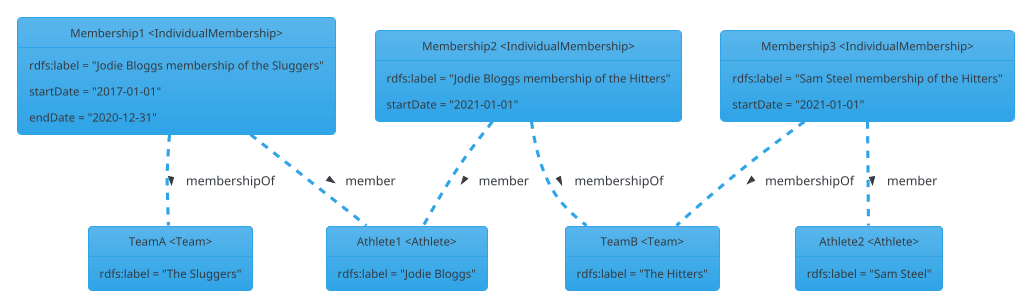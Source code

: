 @startuml
!theme cerulean

object "Athlete1 <Athlete>" as Athlete1 {
  rdfs:label = "Jodie Bloggs"
}

object "Membership1 <IndividualMembership>" as Membership1 {
  rdfs:label = "Jodie Bloggs membership of the Sluggers"
  startDate = "2017-01-01"
  endDate = "2020-12-31"
}

object "Membership2 <IndividualMembership>" as Membership2 {
  rdfs:label = "Jodie Bloggs membership of the Hitters"
  startDate = "2021-01-01"
}

object "Athlete2 <Athlete>" as Athlete2 {
  rdfs:label = "Sam Steel"
}

object "Membership3 <IndividualMembership>" as Membership3 {
  rdfs:label = "Sam Steel membership of the Hitters"
  startDate = "2021-01-01"
}

object "TeamA <Team>" as TeamA {
  rdfs:label = "The Sluggers"
}

object "TeamB <Team>" as TeamB {
  rdfs:label = "The Hitters"
}

Membership1 .. Athlete1 : > member
Membership1 .. TeamA : > membershipOf
Membership2 .. Athlete1 : > member
Membership2 .. TeamB : > membershipOf
Membership3 .. Athlete2 : > member
Membership3 .. TeamB : > membershipOf
@enduml

